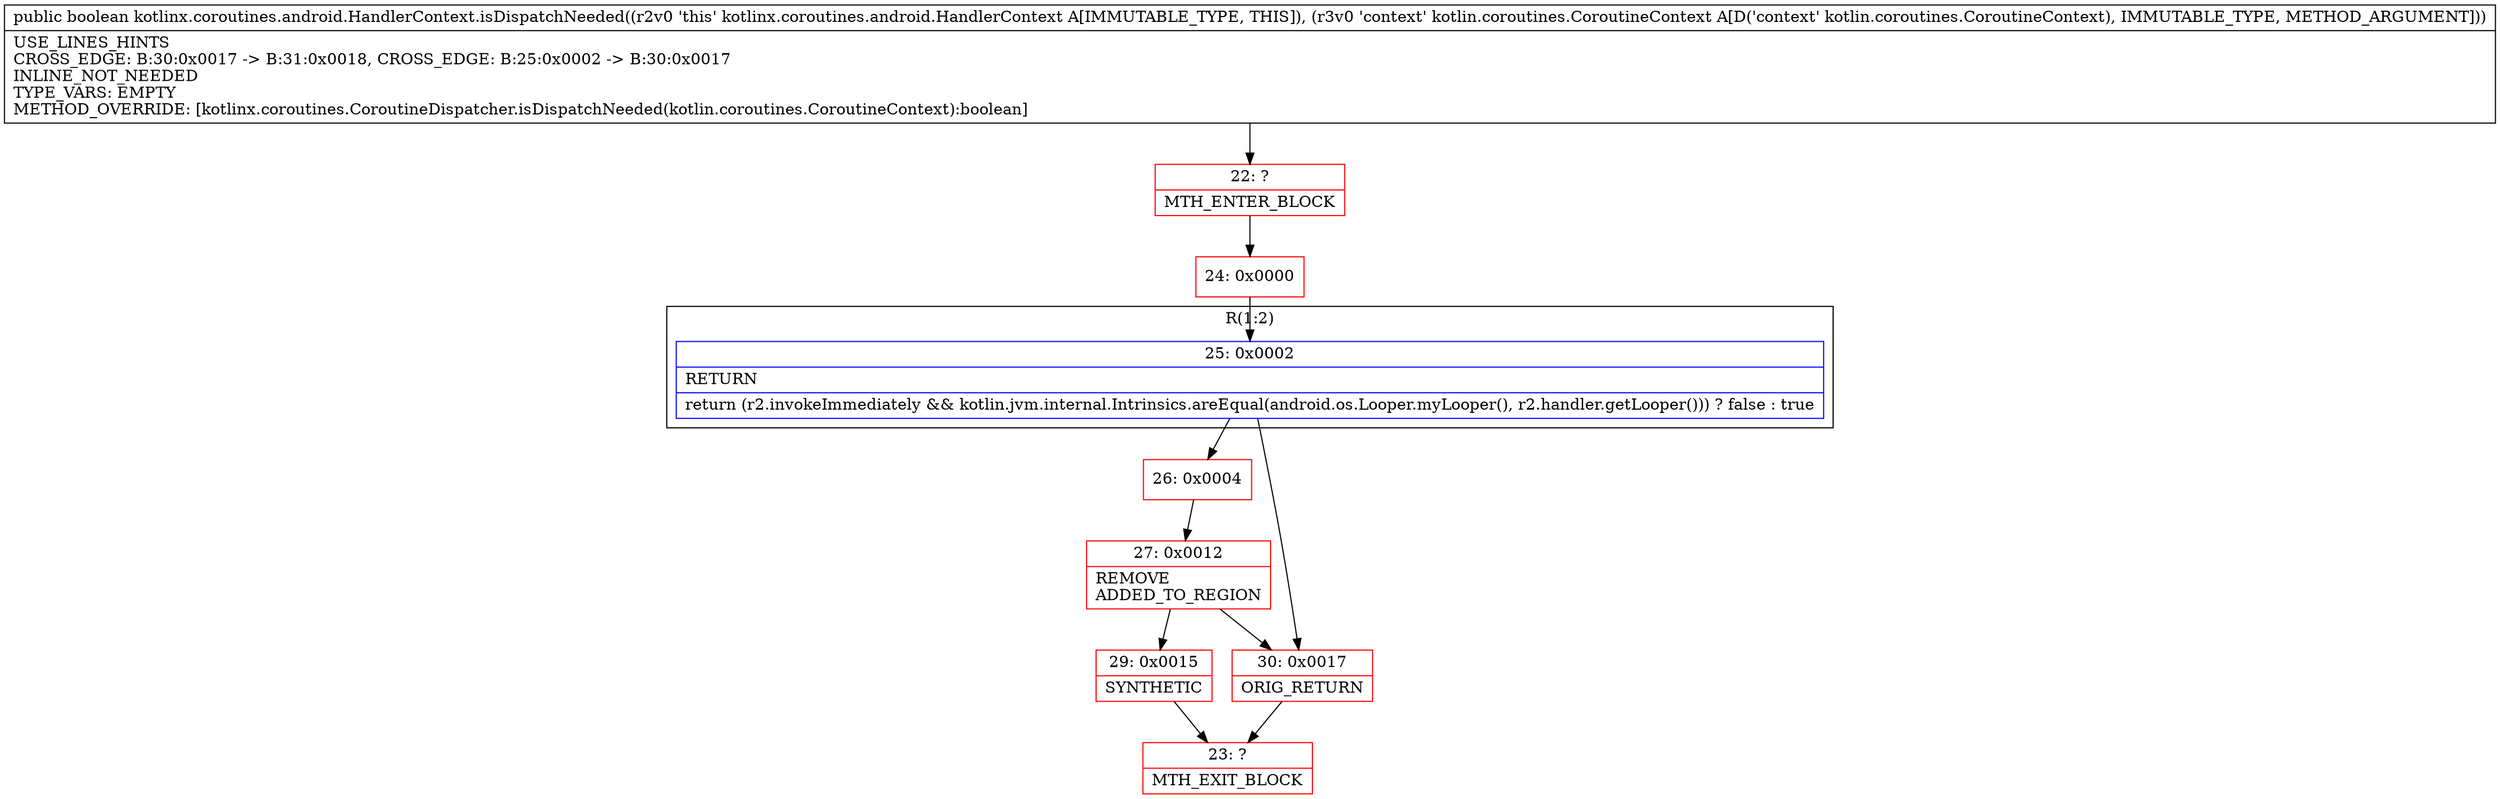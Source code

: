 digraph "CFG forkotlinx.coroutines.android.HandlerContext.isDispatchNeeded(Lkotlin\/coroutines\/CoroutineContext;)Z" {
subgraph cluster_Region_1588224869 {
label = "R(1:2)";
node [shape=record,color=blue];
Node_25 [shape=record,label="{25\:\ 0x0002|RETURN\l|return (r2.invokeImmediately && kotlin.jvm.internal.Intrinsics.areEqual(android.os.Looper.myLooper(), r2.handler.getLooper())) ? false : true\l}"];
}
Node_22 [shape=record,color=red,label="{22\:\ ?|MTH_ENTER_BLOCK\l}"];
Node_24 [shape=record,color=red,label="{24\:\ 0x0000}"];
Node_26 [shape=record,color=red,label="{26\:\ 0x0004}"];
Node_27 [shape=record,color=red,label="{27\:\ 0x0012|REMOVE\lADDED_TO_REGION\l}"];
Node_29 [shape=record,color=red,label="{29\:\ 0x0015|SYNTHETIC\l}"];
Node_23 [shape=record,color=red,label="{23\:\ ?|MTH_EXIT_BLOCK\l}"];
Node_30 [shape=record,color=red,label="{30\:\ 0x0017|ORIG_RETURN\l}"];
MethodNode[shape=record,label="{public boolean kotlinx.coroutines.android.HandlerContext.isDispatchNeeded((r2v0 'this' kotlinx.coroutines.android.HandlerContext A[IMMUTABLE_TYPE, THIS]), (r3v0 'context' kotlin.coroutines.CoroutineContext A[D('context' kotlin.coroutines.CoroutineContext), IMMUTABLE_TYPE, METHOD_ARGUMENT]))  | USE_LINES_HINTS\lCROSS_EDGE: B:30:0x0017 \-\> B:31:0x0018, CROSS_EDGE: B:25:0x0002 \-\> B:30:0x0017\lINLINE_NOT_NEEDED\lTYPE_VARS: EMPTY\lMETHOD_OVERRIDE: [kotlinx.coroutines.CoroutineDispatcher.isDispatchNeeded(kotlin.coroutines.CoroutineContext):boolean]\l}"];
MethodNode -> Node_22;Node_25 -> Node_26;
Node_25 -> Node_30;
Node_22 -> Node_24;
Node_24 -> Node_25;
Node_26 -> Node_27;
Node_27 -> Node_29;
Node_27 -> Node_30;
Node_29 -> Node_23;
Node_30 -> Node_23;
}

